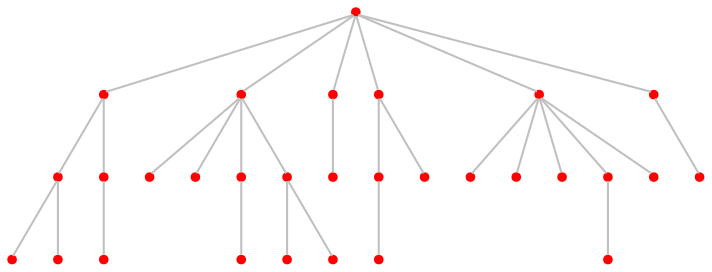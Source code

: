 graph {
	1 [color=red shape=point]
	11 [color=red shape=point]
	1 -- 11 [color=gray]
	25 [color=red shape=point]
	1 -- 25 [color=gray]
	13 [color=red shape=point]
	1 -- 13 [color=gray]
	28 [color=red shape=point]
	1 -- 28 [color=gray]
	6 [color=red shape=point]
	1 -- 6 [color=gray]
	22 [color=red shape=point]
	1 -- 22 [color=gray]
	15 [color=red shape=point]
	11 -- 15 [color=gray]
	12 [color=red shape=point]
	11 -- 12 [color=gray]
	23 [color=red shape=point]
	25 -- 23 [color=gray]
	17 [color=red shape=point]
	25 -- 17 [color=gray]
	16 [color=red shape=point]
	25 -- 16 [color=gray]
	9 [color=red shape=point]
	25 -- 9 [color=gray]
	24 [color=red shape=point]
	13 -- 24 [color=gray]
	29 [color=red shape=point]
	28 -- 29 [color=gray]
	8 [color=red shape=point]
	28 -- 8 [color=gray]
	20 [color=red shape=point]
	6 -- 20 [color=gray]
	14 [color=red shape=point]
	6 -- 14 [color=gray]
	21 [color=red shape=point]
	6 -- 21 [color=gray]
	27 [color=red shape=point]
	6 -- 27 [color=gray]
	2 [color=red shape=point]
	6 -- 2 [color=gray]
	5 [color=red shape=point]
	22 -- 5 [color=gray]
	0 [color=red shape=point]
	15 -- 0 [color=gray]
	7 [color=red shape=point]
	15 -- 7 [color=gray]
	26 [color=red shape=point]
	12 -- 26 [color=gray]
	3 [color=red shape=point]
	16 -- 3 [color=gray]
	10 [color=red shape=point]
	9 -- 10 [color=gray]
	19 [color=red shape=point]
	9 -- 19 [color=gray]
	18 [color=red shape=point]
	29 -- 18 [color=gray]
	4 [color=red shape=point]
	27 -- 4 [color=gray]
}
